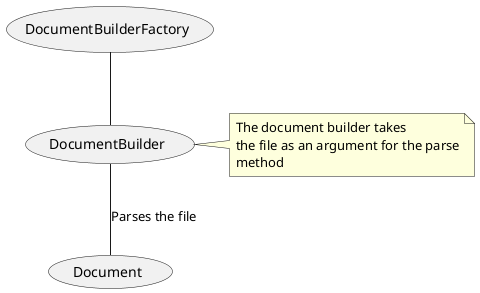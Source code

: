 @startuml

(DocumentBuilderFactory)--(DocumentBuilder)
note right of (DocumentBuilder)
The document builder takes
the file as an argument for the parse
method
endnote
(DocumentBuilder) -- (Document) : Parses the file


@enduml
